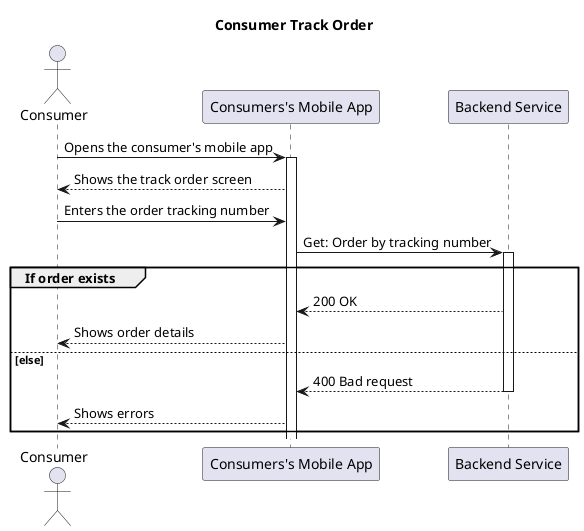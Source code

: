 @startuml

title "Consumer Track Order"

actor Consumer as C

participant "Consumers's Mobile App" as App
participant "Backend Service" as Backend

C -> App ++: Opens the consumer's mobile app
C <-- App: Shows the track order screen
C -> App: Enters the order tracking number
App -> Backend ++: Get: Order by tracking number
group If order exists
  App <-- Backend: 200 OK
  C <-- App: Shows order details
else else
  App <-- Backend --: 400 Bad request 
  C <-- App: Shows errors
end

@enduml
